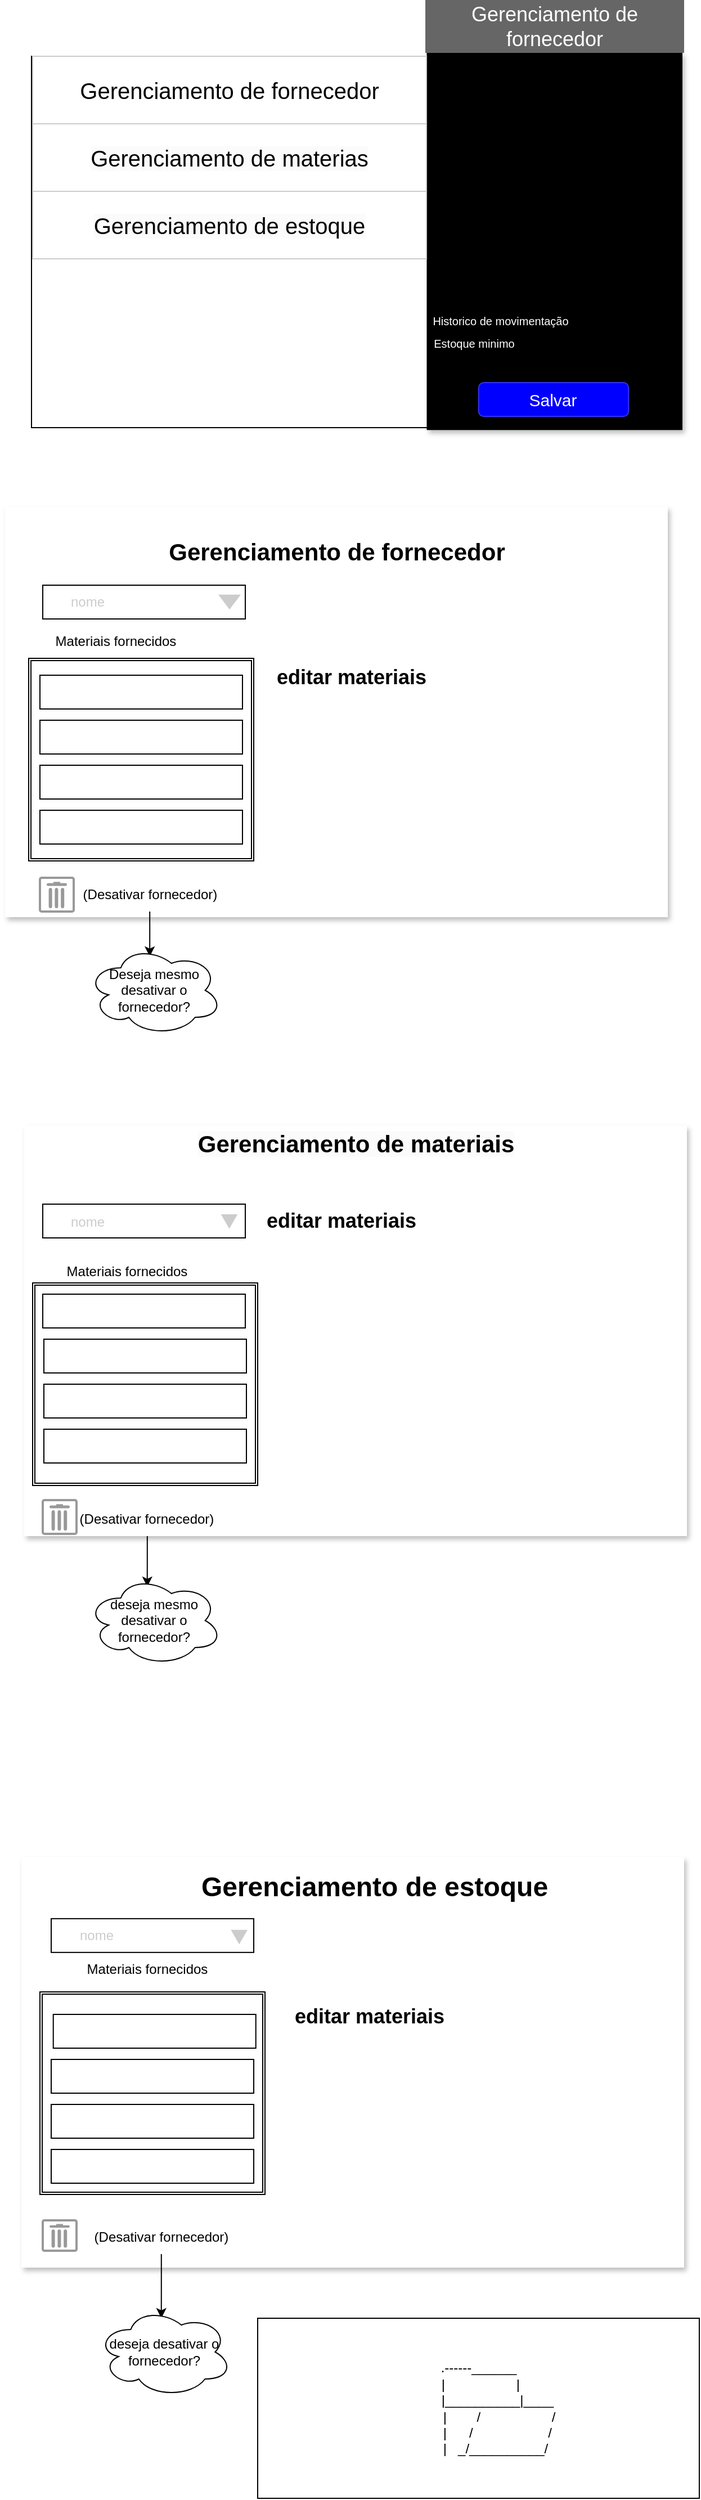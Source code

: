 <mxfile version="24.4.13" type="device">
  <diagram id="F00_U8oiD489jz19POk4" name="Página-1">
    <mxGraphModel dx="527" dy="772" grid="1" gridSize="10" guides="1" tooltips="1" connect="1" arrows="1" fold="1" page="1" pageScale="1" pageWidth="827" pageHeight="1169" math="0" shadow="0">
      <root>
        <mxCell id="0" />
        <mxCell id="1" parent="0" />
        <mxCell id="zUuqDym8y1sysuPfxgTj-1" value="" style="rounded=0;whiteSpace=wrap;html=1;" parent="1" vertex="1">
          <mxGeometry x="130" y="140" width="576" height="330" as="geometry" />
        </mxCell>
        <mxCell id="zUuqDym8y1sysuPfxgTj-2" value="" style="rounded=0;whiteSpace=wrap;html=1;rotation=90;shadow=1;fillColor=#000000;" parent="1" vertex="1">
          <mxGeometry x="427.38" y="191" width="335" height="226.25" as="geometry" />
        </mxCell>
        <mxCell id="zUuqDym8y1sysuPfxgTj-3" value="&lt;font style=&quot;font-size: 20px;&quot;&gt;Gerenciamento de fornecedor&lt;/font&gt;" style="rounded=0;whiteSpace=wrap;html=1;strokeColor=#CCCCCC;" parent="1" vertex="1">
          <mxGeometry x="131" y="140" width="350" height="60" as="geometry" />
        </mxCell>
        <mxCell id="zUuqDym8y1sysuPfxgTj-4" value="&lt;br&gt;&lt;span style=&quot;color: rgb(0, 0, 0); font-family: Helvetica; font-size: 20px; font-style: normal; font-variant-ligatures: normal; font-variant-caps: normal; font-weight: 400; letter-spacing: normal; orphans: 2; text-align: center; text-indent: 0px; text-transform: none; widows: 2; word-spacing: 0px; -webkit-text-stroke-width: 0px; white-space: normal; background-color: rgb(251, 251, 251); text-decoration-thickness: initial; text-decoration-style: initial; text-decoration-color: initial; display: inline !important; float: none;&quot;&gt;Gerenciamento de materias&lt;/span&gt;&lt;div&gt;&lt;br/&gt;&lt;/div&gt;" style="rounded=0;whiteSpace=wrap;html=1;strokeColor=#CCCCCC;" parent="1" vertex="1">
          <mxGeometry x="131" y="200" width="350" height="60" as="geometry" />
        </mxCell>
        <mxCell id="zUuqDym8y1sysuPfxgTj-5" value="&lt;br&gt;&lt;span style=&quot;color: rgb(0, 0, 0); font-family: Helvetica; font-size: 20px; font-style: normal; font-variant-ligatures: normal; font-variant-caps: normal; font-weight: 400; letter-spacing: normal; orphans: 2; text-align: center; text-indent: 0px; text-transform: none; widows: 2; word-spacing: 0px; -webkit-text-stroke-width: 0px; white-space: normal; background-color: rgb(251, 251, 251); text-decoration-thickness: initial; text-decoration-style: initial; text-decoration-color: initial; display: inline !important; float: none;&quot;&gt;Gerenciamento de estoque&lt;/span&gt;&lt;div&gt;&lt;br/&gt;&lt;/div&gt;" style="rounded=0;whiteSpace=wrap;html=1;strokeColor=#CCCCCC;shadow=0;" parent="1" vertex="1">
          <mxGeometry x="131" y="260" width="350" height="60" as="geometry" />
        </mxCell>
        <mxCell id="zUuqDym8y1sysuPfxgTj-20" value="&lt;span style=&quot;font-size: 18px;&quot;&gt;Gerenciamento de fornecedor&lt;/span&gt;" style="rounded=0;html=1;shadow=0;dashed=0;whiteSpace=wrap;fontSize=10;fillColor=#666666;align=center;strokeColor=none;fontColor=#ffffff;" parent="1" vertex="1">
          <mxGeometry x="480" y="90" width="230" height="47" as="geometry" />
        </mxCell>
        <mxCell id="zUuqDym8y1sysuPfxgTj-21" value="&lt;font style=&quot;font-size: 15px;&quot; color=&quot;#ffffff&quot;&gt;Salvar&lt;/font&gt;" style="rounded=1;html=1;shadow=0;dashed=0;whiteSpace=wrap;fontSize=10;fillColor=#0000FF;align=center;strokeColor=#3333FF;fontColor=#333333;" parent="1" vertex="1">
          <mxGeometry x="527.41" y="430" width="133.18" height="30" as="geometry" />
        </mxCell>
        <UserObject label="&lt;font style=&quot;font-size: 10px;&quot; color=&quot;#ffffff&quot;&gt;Historico de movimentação&lt;/font&gt;" placeholders="1" name="Variable" id="zUuqDym8y1sysuPfxgTj-24">
          <mxCell style="text;html=1;strokeColor=none;fillColor=none;align=center;verticalAlign=middle;whiteSpace=wrap;overflow=hidden;strokeWidth=6;" parent="1" vertex="1">
            <mxGeometry x="452" y="365" width="190" height="20" as="geometry" />
          </mxCell>
        </UserObject>
        <UserObject label="&lt;font style=&quot;font-size: 10px;&quot; color=&quot;#ffffff&quot;&gt;Estoque minimo&lt;/font&gt;" placeholders="1" name="Variable" id="zUuqDym8y1sysuPfxgTj-25">
          <mxCell style="text;html=1;align=center;verticalAlign=middle;whiteSpace=wrap;overflow=hidden;" parent="1" vertex="1">
            <mxGeometry x="470" y="385" width="107.06" height="20" as="geometry" />
          </mxCell>
        </UserObject>
        <mxCell id="1bso1jGPwgjQOHf16LsY-8" value="" style="rounded=0;whiteSpace=wrap;html=1;strokeColor=none;shadow=1;" parent="1" vertex="1">
          <mxGeometry x="106.5" y="540" width="589" height="365" as="geometry" />
        </mxCell>
        <mxCell id="1bso1jGPwgjQOHf16LsY-9" value="&lt;span style=&quot;color: rgba(0, 0, 0, 0); font-family: monospace; font-size: 0px; text-align: start; text-wrap: nowrap;&quot;&gt;%3CmxGraphModel%3E%3Croot%3E%3CmxCell%20id%3D%220%22%2F%3E%3CmxCell%20id%3D%221%22%20parent%3D%220%22%2F%3E%3CmxCell%20id%3D%222%22%20value%3D%22%22%20style%3D%22rounded%3D0%3BwhiteSpace%3Dwrap%3Bhtml%3D1%3B%22%20vertex%3D%221%22%20parent%3D%221%22%3E%3CmxGeometry%20x%3D%22140%22%20y%3D%22675.15%22%20width%3D%22180%22%20height%3D%2230%22%20as%3D%22geometry%22%2F%3E%3C%2FmxCell%3E%3C%2Froot%3E%3C%2FmxGraphModel%3E&lt;/span&gt;" style="rounded=0;whiteSpace=wrap;html=1;" parent="1" vertex="1">
          <mxGeometry x="140" y="610" width="180" height="30" as="geometry" />
        </mxCell>
        <UserObject label="&lt;font color=&quot;#cccccc&quot;&gt;nome&lt;/font&gt;" placeholders="1" name="Variable" id="1bso1jGPwgjQOHf16LsY-10">
          <mxCell style="text;html=1;strokeColor=none;fillColor=none;align=center;verticalAlign=middle;whiteSpace=wrap;overflow=hidden;" parent="1" vertex="1">
            <mxGeometry x="140" y="615" width="80" height="20" as="geometry" />
          </mxCell>
        </UserObject>
        <UserObject label="Materiais fornecidos" placeholders="1" name="Variable" id="1bso1jGPwgjQOHf16LsY-13">
          <mxCell style="text;html=1;strokeColor=none;fillColor=none;align=center;verticalAlign=middle;whiteSpace=wrap;overflow=hidden;" parent="1" vertex="1">
            <mxGeometry x="140" y="650.15" width="130" height="20" as="geometry" />
          </mxCell>
        </UserObject>
        <mxCell id="1bso1jGPwgjQOHf16LsY-14" value="" style="shape=ext;double=1;rounded=0;whiteSpace=wrap;html=1;" parent="1" vertex="1">
          <mxGeometry x="127.5" y="675" width="200" height="180" as="geometry" />
        </mxCell>
        <mxCell id="1bso1jGPwgjQOHf16LsY-15" value="" style="rounded=0;whiteSpace=wrap;html=1;" parent="1" vertex="1">
          <mxGeometry x="137.5" y="690" width="180" height="30" as="geometry" />
        </mxCell>
        <mxCell id="1bso1jGPwgjQOHf16LsY-16" value="" style="rounded=0;whiteSpace=wrap;html=1;" parent="1" vertex="1">
          <mxGeometry x="137.5" y="730" width="180" height="30" as="geometry" />
        </mxCell>
        <mxCell id="1bso1jGPwgjQOHf16LsY-17" value="" style="rounded=0;whiteSpace=wrap;html=1;" parent="1" vertex="1">
          <mxGeometry x="137.5" y="770" width="180" height="30" as="geometry" />
        </mxCell>
        <mxCell id="1bso1jGPwgjQOHf16LsY-18" value="" style="rounded=0;whiteSpace=wrap;html=1;" parent="1" vertex="1">
          <mxGeometry x="137.5" y="810" width="180" height="30" as="geometry" />
        </mxCell>
        <mxCell id="1bso1jGPwgjQOHf16LsY-19" value="" style="html=1;shadow=0;dashed=0;align=center;verticalAlign=middle;shape=mxgraph.arrows2.arrow;dy=0;dx=21.5;notch=0;rotation=90;fillColor=#CCCCCC;strokeColor=none;" parent="1" vertex="1">
          <mxGeometry x="299.41" y="615" width="13.17" height="20" as="geometry" />
        </mxCell>
        <mxCell id="1bso1jGPwgjQOHf16LsY-20" value="" style="strokeColor=#999999;verticalLabelPosition=bottom;shadow=0;dashed=0;verticalAlign=top;strokeWidth=2;html=1;shape=mxgraph.mockup.misc.trashcanIcon;" parent="1" vertex="1">
          <mxGeometry x="137.5" y="870" width="30" height="30" as="geometry" />
        </mxCell>
        <mxCell id="H0wPEN031ASl63orBfgw-3" style="edgeStyle=orthogonalEdgeStyle;rounded=0;orthogonalLoop=1;jettySize=auto;html=1;" edge="1" parent="1" source="1bso1jGPwgjQOHf16LsY-25">
          <mxGeometry relative="1" as="geometry">
            <mxPoint x="235.08" y="940" as="targetPoint" />
          </mxGeometry>
        </mxCell>
        <mxCell id="1bso1jGPwgjQOHf16LsY-25" value="(Desativar fornecedor)" style="text;html=1;align=center;verticalAlign=middle;whiteSpace=wrap;rounded=0;" parent="1" vertex="1">
          <mxGeometry x="157.58" y="870" width="155" height="30" as="geometry" />
        </mxCell>
        <mxCell id="1bso1jGPwgjQOHf16LsY-26" value="&lt;font style=&quot;font-size: 21px;&quot;&gt;Gerenciamento de fornecedor&lt;/font&gt;" style="text;strokeColor=none;fillColor=none;html=1;fontSize=24;fontStyle=1;verticalAlign=middle;align=center;" parent="1" vertex="1">
          <mxGeometry x="351" y="560" width="100" height="40" as="geometry" />
        </mxCell>
        <mxCell id="1bso1jGPwgjQOHf16LsY-31" value="&lt;font style=&quot;font-size: 18px;&quot;&gt;editar materiais&lt;/font&gt;" style="text;strokeColor=none;fillColor=none;html=1;fontSize=24;fontStyle=1;verticalAlign=middle;align=center;" parent="1" vertex="1">
          <mxGeometry x="364" y="670.15" width="100" height="40" as="geometry" />
        </mxCell>
        <mxCell id="1bso1jGPwgjQOHf16LsY-32" value="&lt;div&gt;&lt;br/&gt;&lt;/div&gt;" style="rounded=0;whiteSpace=wrap;html=1;strokeColor=none;shadow=1;" parent="1" vertex="1">
          <mxGeometry x="123.5" y="1090" width="589" height="365" as="geometry" />
        </mxCell>
        <mxCell id="1bso1jGPwgjQOHf16LsY-34" value="&#xa;&lt;span style=&quot;color: rgb(0, 0, 0); font-family: Helvetica; font-size: 21px; font-style: normal; font-variant-ligatures: normal; font-variant-caps: normal; font-weight: 700; letter-spacing: normal; orphans: 2; text-align: center; text-indent: 0px; text-transform: none; widows: 2; word-spacing: 0px; -webkit-text-stroke-width: 0px; white-space: nowrap; background-color: rgb(251, 251, 251); text-decoration-thickness: initial; text-decoration-style: initial; text-decoration-color: initial; display: inline !important; float: none;&quot;&gt;Gerenciamento de materiais&lt;/span&gt;&#xa;&#xa;" style="text;strokeColor=none;fillColor=none;html=1;fontSize=24;fontStyle=1;verticalAlign=middle;align=center;" parent="1" vertex="1">
          <mxGeometry x="368" y="1100" width="100" height="40" as="geometry" />
        </mxCell>
        <mxCell id="1bso1jGPwgjQOHf16LsY-35" value="" style="rounded=0;whiteSpace=wrap;html=1;" parent="1" vertex="1">
          <mxGeometry x="140" y="1160" width="180" height="30" as="geometry" />
        </mxCell>
        <UserObject label="&lt;font color=&quot;#cccccc&quot;&gt;nome&lt;/font&gt;" placeholders="1" name="Variable" id="1bso1jGPwgjQOHf16LsY-36">
          <mxCell style="text;html=1;strokeColor=none;fillColor=none;align=center;verticalAlign=middle;whiteSpace=wrap;overflow=hidden;" parent="1" vertex="1">
            <mxGeometry x="140" y="1166" width="80" height="20" as="geometry" />
          </mxCell>
        </UserObject>
        <mxCell id="1bso1jGPwgjQOHf16LsY-37" value="" style="html=1;shadow=0;dashed=0;align=center;verticalAlign=middle;shape=mxgraph.arrows2.arrow;dy=0;dx=21.5;notch=0;rotation=90;fillColor=#CCCCCC;strokeColor=none;" parent="1" vertex="1">
          <mxGeometry x="299.36" y="1168" width="12.81" height="14.83" as="geometry" />
        </mxCell>
        <mxCell id="1bso1jGPwgjQOHf16LsY-38" value="" style="shape=ext;double=1;rounded=0;whiteSpace=wrap;html=1;" parent="1" vertex="1">
          <mxGeometry x="131" y="1230" width="200" height="180" as="geometry" />
        </mxCell>
        <UserObject label="Materiais fornecidos" placeholders="1" name="Variable" id="1bso1jGPwgjQOHf16LsY-39">
          <mxCell style="text;html=1;strokeColor=none;fillColor=none;align=center;verticalAlign=middle;whiteSpace=wrap;overflow=hidden;" parent="1" vertex="1">
            <mxGeometry x="150" y="1210" width="130" height="20" as="geometry" />
          </mxCell>
        </UserObject>
        <mxCell id="1bso1jGPwgjQOHf16LsY-40" value="" style="rounded=0;whiteSpace=wrap;html=1;" parent="1" vertex="1">
          <mxGeometry x="140" y="1240" width="180" height="30" as="geometry" />
        </mxCell>
        <mxCell id="1bso1jGPwgjQOHf16LsY-42" value="" style="rounded=0;whiteSpace=wrap;html=1;" parent="1" vertex="1">
          <mxGeometry x="141" y="1280" width="180" height="30" as="geometry" />
        </mxCell>
        <mxCell id="1bso1jGPwgjQOHf16LsY-43" value="" style="rounded=0;whiteSpace=wrap;html=1;" parent="1" vertex="1">
          <mxGeometry x="141" y="1320" width="180" height="30" as="geometry" />
        </mxCell>
        <mxCell id="1bso1jGPwgjQOHf16LsY-44" value="" style="rounded=0;whiteSpace=wrap;html=1;" parent="1" vertex="1">
          <mxGeometry x="141" y="1360" width="180" height="30" as="geometry" />
        </mxCell>
        <mxCell id="1bso1jGPwgjQOHf16LsY-46" value="" style="strokeColor=#999999;verticalLabelPosition=bottom;shadow=0;dashed=0;verticalAlign=top;strokeWidth=2;html=1;shape=mxgraph.mockup.misc.trashcanIcon;" parent="1" vertex="1">
          <mxGeometry x="140" y="1423" width="30" height="30" as="geometry" />
        </mxCell>
        <mxCell id="1bso1jGPwgjQOHf16LsY-47" value="&lt;font style=&quot;font-size: 18px;&quot;&gt;editar materiais&lt;/font&gt;" style="text;strokeColor=none;fillColor=none;html=1;fontSize=24;fontStyle=1;verticalAlign=middle;align=center;" parent="1" vertex="1">
          <mxGeometry x="354.5" y="1153.41" width="100" height="40" as="geometry" />
        </mxCell>
        <mxCell id="H0wPEN031ASl63orBfgw-7" style="edgeStyle=orthogonalEdgeStyle;rounded=0;orthogonalLoop=1;jettySize=auto;html=1;" edge="1" parent="1" source="1bso1jGPwgjQOHf16LsY-48">
          <mxGeometry relative="1" as="geometry">
            <mxPoint x="232.86" y="1500" as="targetPoint" />
          </mxGeometry>
        </mxCell>
        <mxCell id="1bso1jGPwgjQOHf16LsY-48" value="(Desativar fornecedor)" style="text;html=1;align=center;verticalAlign=middle;whiteSpace=wrap;rounded=0;" parent="1" vertex="1">
          <mxGeometry x="155.36" y="1425" width="155" height="30" as="geometry" />
        </mxCell>
        <mxCell id="1bso1jGPwgjQOHf16LsY-49" value="&lt;div&gt;&lt;br/&gt;&lt;/div&gt;" style="rounded=0;whiteSpace=wrap;html=1;strokeColor=none;shadow=1;" parent="1" vertex="1">
          <mxGeometry x="121" y="1740" width="589" height="365" as="geometry" />
        </mxCell>
        <mxCell id="1bso1jGPwgjQOHf16LsY-50" value="" style="rounded=0;whiteSpace=wrap;html=1;" parent="1" vertex="1">
          <mxGeometry x="147.5" y="1794.92" width="180" height="30" as="geometry" />
        </mxCell>
        <mxCell id="1bso1jGPwgjQOHf16LsY-51" value="" style="html=1;shadow=0;dashed=0;align=center;verticalAlign=middle;shape=mxgraph.arrows2.arrow;dy=0;dx=21.5;notch=0;rotation=90;fillColor=#CCCCCC;strokeColor=none;" parent="1" vertex="1">
          <mxGeometry x="308.19" y="1803.92" width="12.81" height="14.83" as="geometry" />
        </mxCell>
        <UserObject label="&lt;font color=&quot;#cccccc&quot;&gt;nome&lt;/font&gt;" placeholders="1" name="Variable" id="1bso1jGPwgjQOHf16LsY-52">
          <mxCell style="text;html=1;strokeColor=none;fillColor=none;align=center;verticalAlign=middle;whiteSpace=wrap;overflow=hidden;" parent="1" vertex="1">
            <mxGeometry x="147.5" y="1799.92" width="80" height="20" as="geometry" />
          </mxCell>
        </UserObject>
        <UserObject label="Materiais fornecidos" placeholders="1" name="Variable" id="1bso1jGPwgjQOHf16LsY-53">
          <mxCell style="text;html=1;strokeColor=none;fillColor=none;align=center;verticalAlign=middle;whiteSpace=wrap;overflow=hidden;" parent="1" vertex="1">
            <mxGeometry x="167.86" y="1830" width="130" height="20" as="geometry" />
          </mxCell>
        </UserObject>
        <mxCell id="1bso1jGPwgjQOHf16LsY-54" value="" style="shape=ext;double=1;rounded=0;whiteSpace=wrap;html=1;" parent="1" vertex="1">
          <mxGeometry x="137.5" y="1860" width="200" height="180" as="geometry" />
        </mxCell>
        <mxCell id="1bso1jGPwgjQOHf16LsY-55" value="" style="rounded=0;whiteSpace=wrap;html=1;" parent="1" vertex="1">
          <mxGeometry x="149.36" y="1880" width="180" height="30" as="geometry" />
        </mxCell>
        <mxCell id="1bso1jGPwgjQOHf16LsY-56" value="" style="rounded=0;whiteSpace=wrap;html=1;" parent="1" vertex="1">
          <mxGeometry x="147.5" y="1920" width="180" height="30" as="geometry" />
        </mxCell>
        <mxCell id="1bso1jGPwgjQOHf16LsY-58" value="" style="rounded=0;whiteSpace=wrap;html=1;" parent="1" vertex="1">
          <mxGeometry x="147.5" y="1960" width="180" height="30" as="geometry" />
        </mxCell>
        <mxCell id="1bso1jGPwgjQOHf16LsY-59" value="" style="rounded=0;whiteSpace=wrap;html=1;" parent="1" vertex="1">
          <mxGeometry x="147.5" y="2000" width="180" height="30" as="geometry" />
        </mxCell>
        <mxCell id="H0wPEN031ASl63orBfgw-8" style="edgeStyle=orthogonalEdgeStyle;rounded=0;orthogonalLoop=1;jettySize=auto;html=1;" edge="1" parent="1" source="1bso1jGPwgjQOHf16LsY-60">
          <mxGeometry relative="1" as="geometry">
            <mxPoint x="245.36" y="2150" as="targetPoint" />
          </mxGeometry>
        </mxCell>
        <mxCell id="1bso1jGPwgjQOHf16LsY-60" value="(Desativar fornecedor)" style="text;html=1;align=center;verticalAlign=middle;whiteSpace=wrap;rounded=0;" parent="1" vertex="1">
          <mxGeometry x="167.86" y="2063" width="155" height="30" as="geometry" />
        </mxCell>
        <mxCell id="1bso1jGPwgjQOHf16LsY-61" value="" style="strokeColor=#999999;verticalLabelPosition=bottom;shadow=0;dashed=0;verticalAlign=top;strokeWidth=2;html=1;shape=mxgraph.mockup.misc.trashcanIcon;" parent="1" vertex="1">
          <mxGeometry x="140" y="2063" width="30" height="27" as="geometry" />
        </mxCell>
        <UserObject label="&lt;font style=&quot;font-size: 24px;&quot;&gt;&lt;b&gt;Gerenciamento de estoque&lt;/b&gt;&lt;/font&gt;" placeholders="1" name="Variable" id="1bso1jGPwgjQOHf16LsY-62">
          <mxCell style="text;html=1;strokeColor=none;fillColor=none;align=center;verticalAlign=middle;whiteSpace=wrap;overflow=hidden;" parent="1" vertex="1">
            <mxGeometry x="260" y="1747" width="350" height="40" as="geometry" />
          </mxCell>
        </UserObject>
        <mxCell id="1bso1jGPwgjQOHf16LsY-65" value="&lt;font style=&quot;font-size: 18px;&quot;&gt;editar materiais&lt;/font&gt;" style="text;strokeColor=none;fillColor=none;html=1;fontSize=24;fontStyle=1;verticalAlign=middle;align=center;" parent="1" vertex="1">
          <mxGeometry x="380" y="1860" width="100" height="40" as="geometry" />
        </mxCell>
        <mxCell id="H0wPEN031ASl63orBfgw-4" value="Deseja mesmo desativar o fornecedor?" style="ellipse;shape=cloud;whiteSpace=wrap;html=1;" vertex="1" parent="1">
          <mxGeometry x="179.36" y="930" width="120" height="80" as="geometry" />
        </mxCell>
        <mxCell id="H0wPEN031ASl63orBfgw-6" value="deseja mesmo desativar o fornecedor?" style="ellipse;shape=cloud;whiteSpace=wrap;html=1;" vertex="1" parent="1">
          <mxGeometry x="179.36" y="1490" width="120" height="80" as="geometry" />
        </mxCell>
        <mxCell id="H0wPEN031ASl63orBfgw-9" value="deseja desativar o fornecedor?" style="ellipse;shape=cloud;whiteSpace=wrap;html=1;" vertex="1" parent="1">
          <mxGeometry x="188.19" y="2140" width="120" height="80" as="geometry" />
        </mxCell>
        <mxCell id="H0wPEN031ASl63orBfgw-10" value=".------______&lt;div&gt;&amp;nbsp;|&amp;nbsp; &amp;nbsp; &amp;nbsp; &amp;nbsp; &amp;nbsp; &amp;nbsp; &amp;nbsp; &amp;nbsp; &amp;nbsp; &amp;nbsp;|&lt;/div&gt;&lt;div&gt;&amp;nbsp; &amp;nbsp; &amp;nbsp; &amp;nbsp; &amp;nbsp; |__________|____&lt;/div&gt;&lt;div&gt;&amp;nbsp; &amp;nbsp; &amp;nbsp; &amp;nbsp; &amp;nbsp; &amp;nbsp;|&amp;nbsp; &amp;nbsp; &amp;nbsp; &amp;nbsp; /&amp;nbsp; &amp;nbsp; &amp;nbsp; &amp;nbsp; &amp;nbsp; &amp;nbsp; &amp;nbsp; &amp;nbsp; &amp;nbsp; &amp;nbsp;/&lt;/div&gt;&lt;div&gt;&amp;nbsp; &amp;nbsp; &amp;nbsp; &amp;nbsp; &amp;nbsp; |&amp;nbsp; &amp;nbsp; &amp;nbsp; /&amp;nbsp; &amp;nbsp; &amp;nbsp; &amp;nbsp; &amp;nbsp; &amp;nbsp; &amp;nbsp; &amp;nbsp; &amp;nbsp; &amp;nbsp; /&lt;/div&gt;&lt;div&gt;&amp;nbsp; &amp;nbsp; &amp;nbsp; &amp;nbsp; &amp;nbsp; &amp;nbsp; &amp;nbsp; &amp;nbsp; &amp;nbsp; &amp;nbsp; &amp;nbsp; &amp;nbsp; &amp;nbsp; &amp;nbsp; &amp;nbsp; &amp;nbsp;|&amp;nbsp; &amp;nbsp;_/__________/&amp;nbsp; &amp;nbsp; &amp;nbsp; &amp;nbsp; &amp;nbsp; &amp;nbsp; &amp;nbsp; &amp;nbsp; &amp;nbsp; &amp;nbsp; &amp;nbsp;&amp;nbsp;&lt;/div&gt;" style="rounded=0;whiteSpace=wrap;html=1;" vertex="1" parent="1">
          <mxGeometry x="331" y="2150" width="392.5" height="160" as="geometry" />
        </mxCell>
      </root>
    </mxGraphModel>
  </diagram>
</mxfile>
